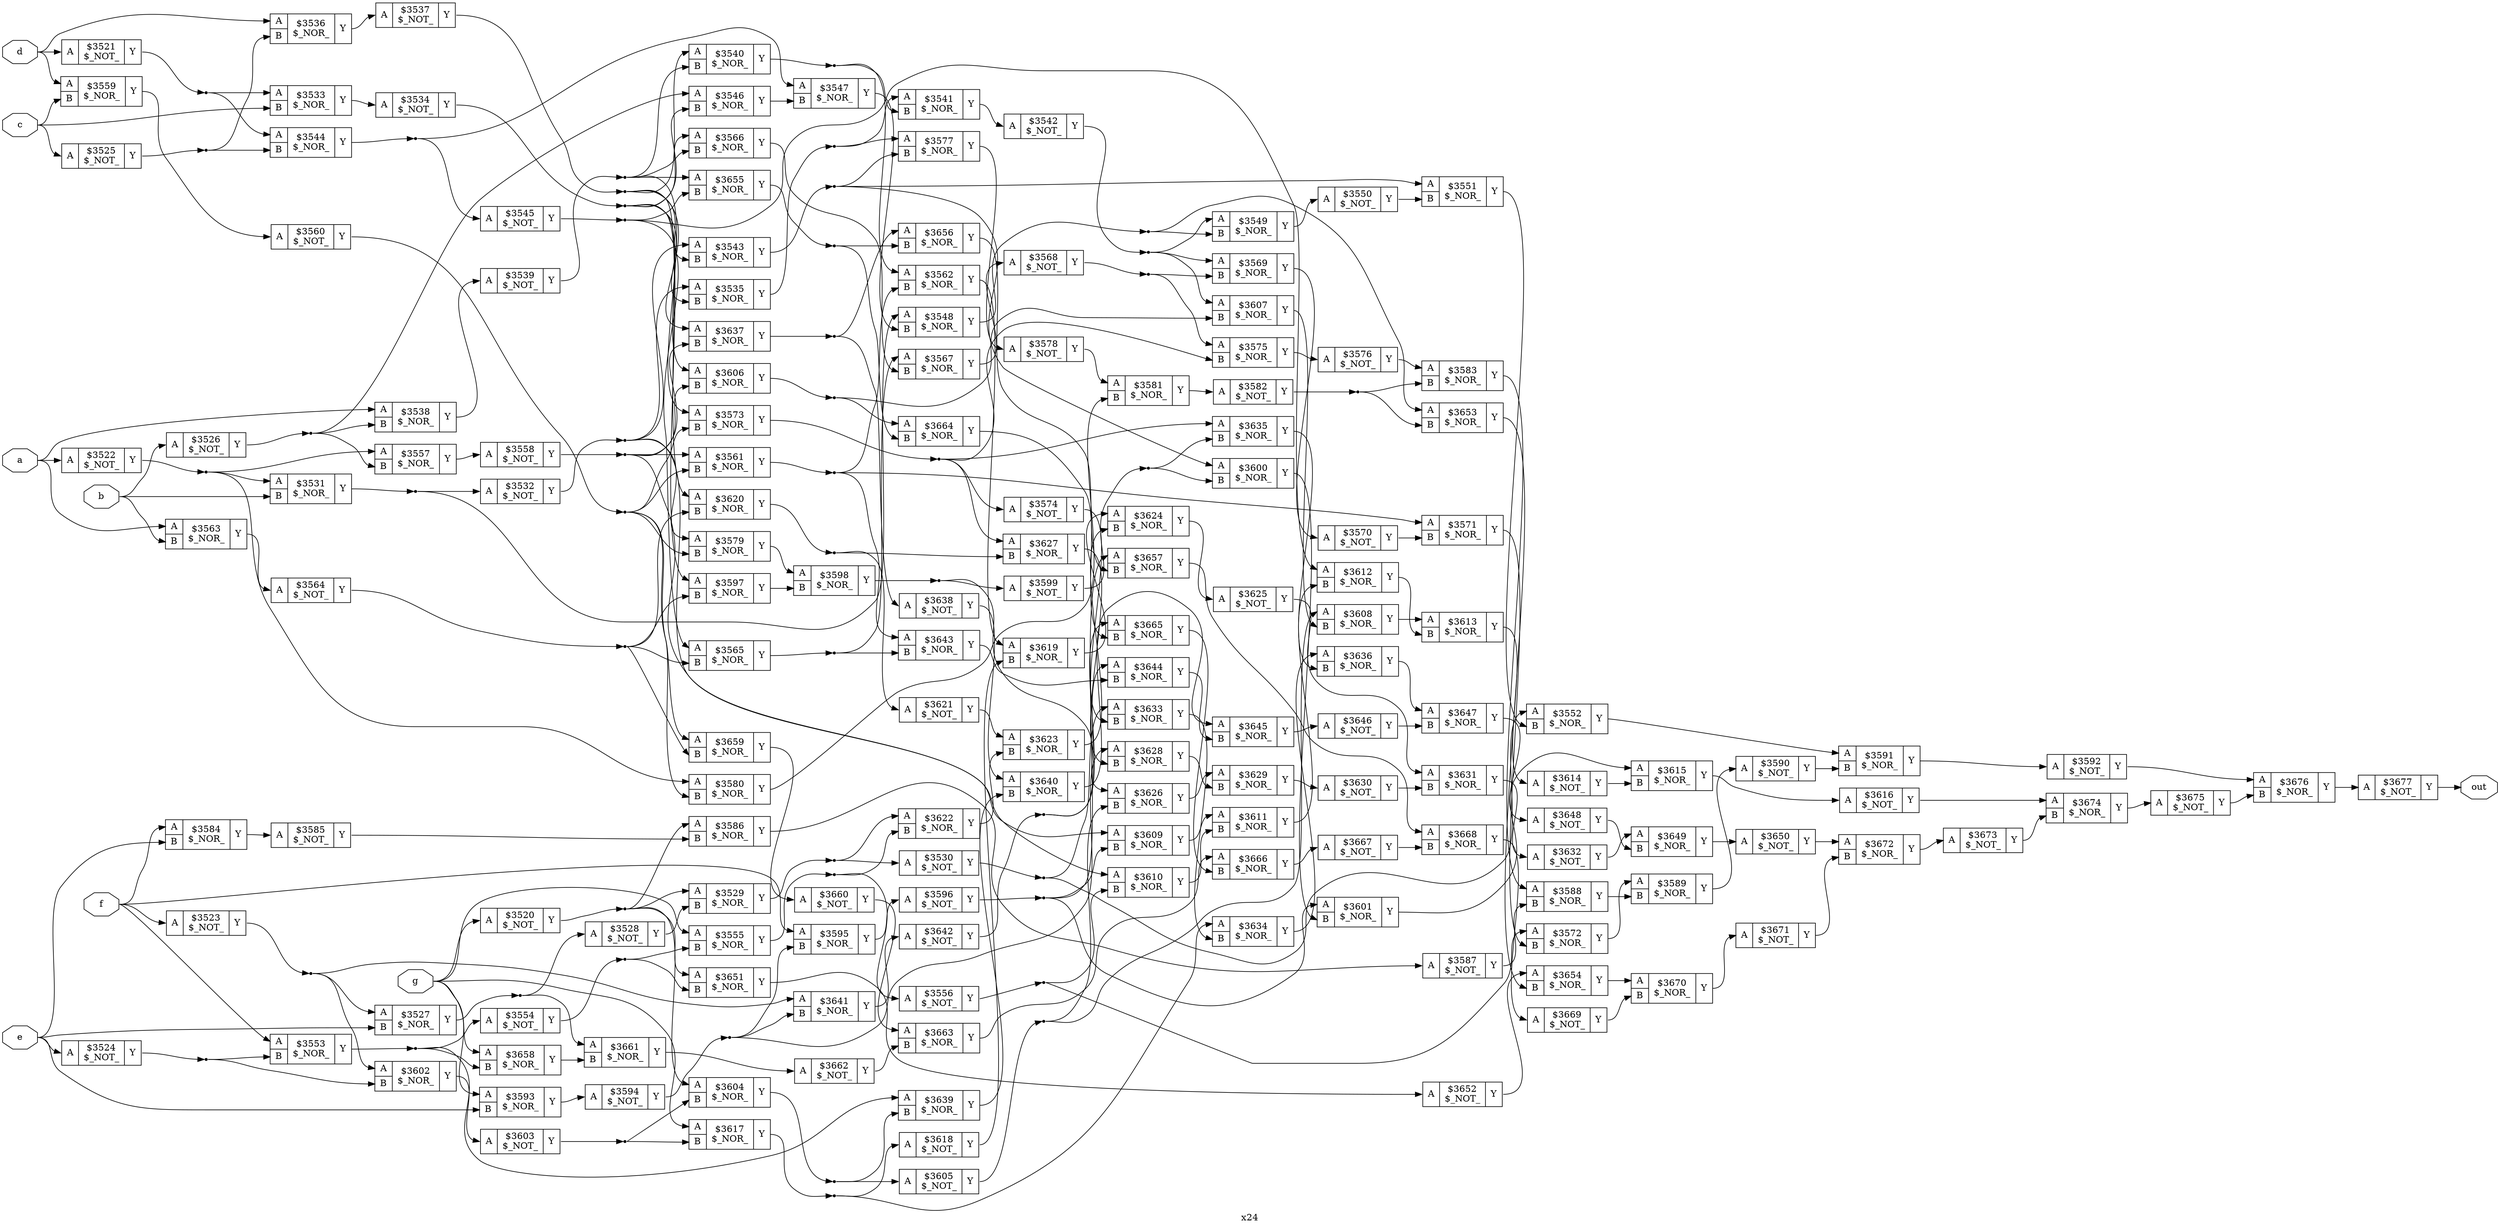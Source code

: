 digraph "x24" {
label="x24";
rankdir="LR";
remincross=true;
n158 [ shape=octagon, label="a", color="black", fontcolor="black" ];
n159 [ shape=octagon, label="b", color="black", fontcolor="black" ];
n160 [ shape=octagon, label="c", color="black", fontcolor="black" ];
n161 [ shape=octagon, label="d", color="black", fontcolor="black" ];
n162 [ shape=octagon, label="e", color="black", fontcolor="black" ];
n163 [ shape=octagon, label="f", color="black", fontcolor="black" ];
n164 [ shape=octagon, label="g", color="black", fontcolor="black" ];
n165 [ shape=octagon, label="out", color="black", fontcolor="black" ];
c168 [ shape=record, label="{{<p166> A}|$3520\n$_NOT_|{<p167> Y}}" ];
c169 [ shape=record, label="{{<p166> A}|$3521\n$_NOT_|{<p167> Y}}" ];
c170 [ shape=record, label="{{<p166> A}|$3522\n$_NOT_|{<p167> Y}}" ];
c171 [ shape=record, label="{{<p166> A}|$3523\n$_NOT_|{<p167> Y}}" ];
c172 [ shape=record, label="{{<p166> A}|$3524\n$_NOT_|{<p167> Y}}" ];
c173 [ shape=record, label="{{<p166> A}|$3525\n$_NOT_|{<p167> Y}}" ];
c174 [ shape=record, label="{{<p166> A}|$3526\n$_NOT_|{<p167> Y}}" ];
c176 [ shape=record, label="{{<p166> A|<p175> B}|$3527\n$_NOR_|{<p167> Y}}" ];
c177 [ shape=record, label="{{<p166> A}|$3528\n$_NOT_|{<p167> Y}}" ];
c178 [ shape=record, label="{{<p166> A|<p175> B}|$3529\n$_NOR_|{<p167> Y}}" ];
c179 [ shape=record, label="{{<p166> A}|$3530\n$_NOT_|{<p167> Y}}" ];
c180 [ shape=record, label="{{<p166> A|<p175> B}|$3531\n$_NOR_|{<p167> Y}}" ];
c181 [ shape=record, label="{{<p166> A}|$3532\n$_NOT_|{<p167> Y}}" ];
c182 [ shape=record, label="{{<p166> A|<p175> B}|$3533\n$_NOR_|{<p167> Y}}" ];
c183 [ shape=record, label="{{<p166> A}|$3534\n$_NOT_|{<p167> Y}}" ];
c184 [ shape=record, label="{{<p166> A|<p175> B}|$3535\n$_NOR_|{<p167> Y}}" ];
c185 [ shape=record, label="{{<p166> A|<p175> B}|$3536\n$_NOR_|{<p167> Y}}" ];
c186 [ shape=record, label="{{<p166> A}|$3537\n$_NOT_|{<p167> Y}}" ];
c187 [ shape=record, label="{{<p166> A|<p175> B}|$3538\n$_NOR_|{<p167> Y}}" ];
c188 [ shape=record, label="{{<p166> A}|$3539\n$_NOT_|{<p167> Y}}" ];
c189 [ shape=record, label="{{<p166> A|<p175> B}|$3540\n$_NOR_|{<p167> Y}}" ];
c190 [ shape=record, label="{{<p166> A|<p175> B}|$3541\n$_NOR_|{<p167> Y}}" ];
c191 [ shape=record, label="{{<p166> A}|$3542\n$_NOT_|{<p167> Y}}" ];
c192 [ shape=record, label="{{<p166> A|<p175> B}|$3543\n$_NOR_|{<p167> Y}}" ];
c193 [ shape=record, label="{{<p166> A|<p175> B}|$3544\n$_NOR_|{<p167> Y}}" ];
c194 [ shape=record, label="{{<p166> A}|$3545\n$_NOT_|{<p167> Y}}" ];
c195 [ shape=record, label="{{<p166> A|<p175> B}|$3546\n$_NOR_|{<p167> Y}}" ];
c196 [ shape=record, label="{{<p166> A|<p175> B}|$3547\n$_NOR_|{<p167> Y}}" ];
c197 [ shape=record, label="{{<p166> A|<p175> B}|$3548\n$_NOR_|{<p167> Y}}" ];
c198 [ shape=record, label="{{<p166> A|<p175> B}|$3549\n$_NOR_|{<p167> Y}}" ];
c199 [ shape=record, label="{{<p166> A}|$3550\n$_NOT_|{<p167> Y}}" ];
c200 [ shape=record, label="{{<p166> A|<p175> B}|$3551\n$_NOR_|{<p167> Y}}" ];
c201 [ shape=record, label="{{<p166> A|<p175> B}|$3552\n$_NOR_|{<p167> Y}}" ];
c202 [ shape=record, label="{{<p166> A|<p175> B}|$3553\n$_NOR_|{<p167> Y}}" ];
c203 [ shape=record, label="{{<p166> A}|$3554\n$_NOT_|{<p167> Y}}" ];
c204 [ shape=record, label="{{<p166> A|<p175> B}|$3555\n$_NOR_|{<p167> Y}}" ];
c205 [ shape=record, label="{{<p166> A}|$3556\n$_NOT_|{<p167> Y}}" ];
c206 [ shape=record, label="{{<p166> A|<p175> B}|$3557\n$_NOR_|{<p167> Y}}" ];
c207 [ shape=record, label="{{<p166> A}|$3558\n$_NOT_|{<p167> Y}}" ];
c208 [ shape=record, label="{{<p166> A|<p175> B}|$3559\n$_NOR_|{<p167> Y}}" ];
c209 [ shape=record, label="{{<p166> A}|$3560\n$_NOT_|{<p167> Y}}" ];
c210 [ shape=record, label="{{<p166> A|<p175> B}|$3561\n$_NOR_|{<p167> Y}}" ];
c211 [ shape=record, label="{{<p166> A|<p175> B}|$3562\n$_NOR_|{<p167> Y}}" ];
c212 [ shape=record, label="{{<p166> A|<p175> B}|$3563\n$_NOR_|{<p167> Y}}" ];
c213 [ shape=record, label="{{<p166> A}|$3564\n$_NOT_|{<p167> Y}}" ];
c214 [ shape=record, label="{{<p166> A|<p175> B}|$3565\n$_NOR_|{<p167> Y}}" ];
c215 [ shape=record, label="{{<p166> A|<p175> B}|$3566\n$_NOR_|{<p167> Y}}" ];
c216 [ shape=record, label="{{<p166> A|<p175> B}|$3567\n$_NOR_|{<p167> Y}}" ];
c217 [ shape=record, label="{{<p166> A}|$3568\n$_NOT_|{<p167> Y}}" ];
c218 [ shape=record, label="{{<p166> A|<p175> B}|$3569\n$_NOR_|{<p167> Y}}" ];
c219 [ shape=record, label="{{<p166> A}|$3570\n$_NOT_|{<p167> Y}}" ];
c220 [ shape=record, label="{{<p166> A|<p175> B}|$3571\n$_NOR_|{<p167> Y}}" ];
c221 [ shape=record, label="{{<p166> A|<p175> B}|$3572\n$_NOR_|{<p167> Y}}" ];
c222 [ shape=record, label="{{<p166> A|<p175> B}|$3573\n$_NOR_|{<p167> Y}}" ];
c223 [ shape=record, label="{{<p166> A}|$3574\n$_NOT_|{<p167> Y}}" ];
c224 [ shape=record, label="{{<p166> A|<p175> B}|$3575\n$_NOR_|{<p167> Y}}" ];
c225 [ shape=record, label="{{<p166> A}|$3576\n$_NOT_|{<p167> Y}}" ];
c226 [ shape=record, label="{{<p166> A|<p175> B}|$3577\n$_NOR_|{<p167> Y}}" ];
c227 [ shape=record, label="{{<p166> A}|$3578\n$_NOT_|{<p167> Y}}" ];
c228 [ shape=record, label="{{<p166> A|<p175> B}|$3579\n$_NOR_|{<p167> Y}}" ];
c229 [ shape=record, label="{{<p166> A|<p175> B}|$3580\n$_NOR_|{<p167> Y}}" ];
c230 [ shape=record, label="{{<p166> A|<p175> B}|$3581\n$_NOR_|{<p167> Y}}" ];
c231 [ shape=record, label="{{<p166> A}|$3582\n$_NOT_|{<p167> Y}}" ];
c232 [ shape=record, label="{{<p166> A|<p175> B}|$3583\n$_NOR_|{<p167> Y}}" ];
c233 [ shape=record, label="{{<p166> A|<p175> B}|$3584\n$_NOR_|{<p167> Y}}" ];
c234 [ shape=record, label="{{<p166> A}|$3585\n$_NOT_|{<p167> Y}}" ];
c235 [ shape=record, label="{{<p166> A|<p175> B}|$3586\n$_NOR_|{<p167> Y}}" ];
c236 [ shape=record, label="{{<p166> A}|$3587\n$_NOT_|{<p167> Y}}" ];
c237 [ shape=record, label="{{<p166> A|<p175> B}|$3588\n$_NOR_|{<p167> Y}}" ];
c238 [ shape=record, label="{{<p166> A|<p175> B}|$3589\n$_NOR_|{<p167> Y}}" ];
c239 [ shape=record, label="{{<p166> A}|$3590\n$_NOT_|{<p167> Y}}" ];
c240 [ shape=record, label="{{<p166> A|<p175> B}|$3591\n$_NOR_|{<p167> Y}}" ];
c241 [ shape=record, label="{{<p166> A}|$3592\n$_NOT_|{<p167> Y}}" ];
c242 [ shape=record, label="{{<p166> A|<p175> B}|$3593\n$_NOR_|{<p167> Y}}" ];
c243 [ shape=record, label="{{<p166> A}|$3594\n$_NOT_|{<p167> Y}}" ];
c244 [ shape=record, label="{{<p166> A|<p175> B}|$3595\n$_NOR_|{<p167> Y}}" ];
c245 [ shape=record, label="{{<p166> A}|$3596\n$_NOT_|{<p167> Y}}" ];
c246 [ shape=record, label="{{<p166> A|<p175> B}|$3597\n$_NOR_|{<p167> Y}}" ];
c247 [ shape=record, label="{{<p166> A|<p175> B}|$3598\n$_NOR_|{<p167> Y}}" ];
c248 [ shape=record, label="{{<p166> A}|$3599\n$_NOT_|{<p167> Y}}" ];
c249 [ shape=record, label="{{<p166> A|<p175> B}|$3600\n$_NOR_|{<p167> Y}}" ];
c250 [ shape=record, label="{{<p166> A|<p175> B}|$3601\n$_NOR_|{<p167> Y}}" ];
c251 [ shape=record, label="{{<p166> A|<p175> B}|$3602\n$_NOR_|{<p167> Y}}" ];
c252 [ shape=record, label="{{<p166> A}|$3603\n$_NOT_|{<p167> Y}}" ];
c253 [ shape=record, label="{{<p166> A|<p175> B}|$3604\n$_NOR_|{<p167> Y}}" ];
c254 [ shape=record, label="{{<p166> A}|$3605\n$_NOT_|{<p167> Y}}" ];
c255 [ shape=record, label="{{<p166> A|<p175> B}|$3606\n$_NOR_|{<p167> Y}}" ];
c256 [ shape=record, label="{{<p166> A|<p175> B}|$3607\n$_NOR_|{<p167> Y}}" ];
c257 [ shape=record, label="{{<p166> A|<p175> B}|$3608\n$_NOR_|{<p167> Y}}" ];
c258 [ shape=record, label="{{<p166> A|<p175> B}|$3609\n$_NOR_|{<p167> Y}}" ];
c259 [ shape=record, label="{{<p166> A|<p175> B}|$3610\n$_NOR_|{<p167> Y}}" ];
c260 [ shape=record, label="{{<p166> A|<p175> B}|$3611\n$_NOR_|{<p167> Y}}" ];
c261 [ shape=record, label="{{<p166> A|<p175> B}|$3612\n$_NOR_|{<p167> Y}}" ];
c262 [ shape=record, label="{{<p166> A|<p175> B}|$3613\n$_NOR_|{<p167> Y}}" ];
c263 [ shape=record, label="{{<p166> A}|$3614\n$_NOT_|{<p167> Y}}" ];
c264 [ shape=record, label="{{<p166> A|<p175> B}|$3615\n$_NOR_|{<p167> Y}}" ];
c265 [ shape=record, label="{{<p166> A}|$3616\n$_NOT_|{<p167> Y}}" ];
c266 [ shape=record, label="{{<p166> A|<p175> B}|$3617\n$_NOR_|{<p167> Y}}" ];
c267 [ shape=record, label="{{<p166> A}|$3618\n$_NOT_|{<p167> Y}}" ];
c268 [ shape=record, label="{{<p166> A|<p175> B}|$3619\n$_NOR_|{<p167> Y}}" ];
c269 [ shape=record, label="{{<p166> A|<p175> B}|$3620\n$_NOR_|{<p167> Y}}" ];
c270 [ shape=record, label="{{<p166> A}|$3621\n$_NOT_|{<p167> Y}}" ];
c271 [ shape=record, label="{{<p166> A|<p175> B}|$3622\n$_NOR_|{<p167> Y}}" ];
c272 [ shape=record, label="{{<p166> A|<p175> B}|$3623\n$_NOR_|{<p167> Y}}" ];
c273 [ shape=record, label="{{<p166> A|<p175> B}|$3624\n$_NOR_|{<p167> Y}}" ];
c274 [ shape=record, label="{{<p166> A}|$3625\n$_NOT_|{<p167> Y}}" ];
c275 [ shape=record, label="{{<p166> A|<p175> B}|$3626\n$_NOR_|{<p167> Y}}" ];
c276 [ shape=record, label="{{<p166> A|<p175> B}|$3627\n$_NOR_|{<p167> Y}}" ];
c277 [ shape=record, label="{{<p166> A|<p175> B}|$3628\n$_NOR_|{<p167> Y}}" ];
c278 [ shape=record, label="{{<p166> A|<p175> B}|$3629\n$_NOR_|{<p167> Y}}" ];
c279 [ shape=record, label="{{<p166> A}|$3630\n$_NOT_|{<p167> Y}}" ];
c280 [ shape=record, label="{{<p166> A|<p175> B}|$3631\n$_NOR_|{<p167> Y}}" ];
c281 [ shape=record, label="{{<p166> A}|$3632\n$_NOT_|{<p167> Y}}" ];
c282 [ shape=record, label="{{<p166> A|<p175> B}|$3633\n$_NOR_|{<p167> Y}}" ];
c283 [ shape=record, label="{{<p166> A|<p175> B}|$3634\n$_NOR_|{<p167> Y}}" ];
c284 [ shape=record, label="{{<p166> A|<p175> B}|$3635\n$_NOR_|{<p167> Y}}" ];
c285 [ shape=record, label="{{<p166> A|<p175> B}|$3636\n$_NOR_|{<p167> Y}}" ];
c286 [ shape=record, label="{{<p166> A|<p175> B}|$3637\n$_NOR_|{<p167> Y}}" ];
c287 [ shape=record, label="{{<p166> A}|$3638\n$_NOT_|{<p167> Y}}" ];
c288 [ shape=record, label="{{<p166> A|<p175> B}|$3639\n$_NOR_|{<p167> Y}}" ];
c289 [ shape=record, label="{{<p166> A|<p175> B}|$3640\n$_NOR_|{<p167> Y}}" ];
c290 [ shape=record, label="{{<p166> A|<p175> B}|$3641\n$_NOR_|{<p167> Y}}" ];
c291 [ shape=record, label="{{<p166> A}|$3642\n$_NOT_|{<p167> Y}}" ];
c292 [ shape=record, label="{{<p166> A|<p175> B}|$3643\n$_NOR_|{<p167> Y}}" ];
c293 [ shape=record, label="{{<p166> A|<p175> B}|$3644\n$_NOR_|{<p167> Y}}" ];
c294 [ shape=record, label="{{<p166> A|<p175> B}|$3645\n$_NOR_|{<p167> Y}}" ];
c295 [ shape=record, label="{{<p166> A}|$3646\n$_NOT_|{<p167> Y}}" ];
c296 [ shape=record, label="{{<p166> A|<p175> B}|$3647\n$_NOR_|{<p167> Y}}" ];
c297 [ shape=record, label="{{<p166> A}|$3648\n$_NOT_|{<p167> Y}}" ];
c298 [ shape=record, label="{{<p166> A|<p175> B}|$3649\n$_NOR_|{<p167> Y}}" ];
c299 [ shape=record, label="{{<p166> A}|$3650\n$_NOT_|{<p167> Y}}" ];
c300 [ shape=record, label="{{<p166> A|<p175> B}|$3651\n$_NOR_|{<p167> Y}}" ];
c301 [ shape=record, label="{{<p166> A}|$3652\n$_NOT_|{<p167> Y}}" ];
c302 [ shape=record, label="{{<p166> A|<p175> B}|$3653\n$_NOR_|{<p167> Y}}" ];
c303 [ shape=record, label="{{<p166> A|<p175> B}|$3654\n$_NOR_|{<p167> Y}}" ];
c304 [ shape=record, label="{{<p166> A|<p175> B}|$3655\n$_NOR_|{<p167> Y}}" ];
c305 [ shape=record, label="{{<p166> A|<p175> B}|$3656\n$_NOR_|{<p167> Y}}" ];
c306 [ shape=record, label="{{<p166> A|<p175> B}|$3657\n$_NOR_|{<p167> Y}}" ];
c307 [ shape=record, label="{{<p166> A|<p175> B}|$3658\n$_NOR_|{<p167> Y}}" ];
c308 [ shape=record, label="{{<p166> A|<p175> B}|$3659\n$_NOR_|{<p167> Y}}" ];
c309 [ shape=record, label="{{<p166> A}|$3660\n$_NOT_|{<p167> Y}}" ];
c310 [ shape=record, label="{{<p166> A|<p175> B}|$3661\n$_NOR_|{<p167> Y}}" ];
c311 [ shape=record, label="{{<p166> A}|$3662\n$_NOT_|{<p167> Y}}" ];
c312 [ shape=record, label="{{<p166> A|<p175> B}|$3663\n$_NOR_|{<p167> Y}}" ];
c313 [ shape=record, label="{{<p166> A|<p175> B}|$3664\n$_NOR_|{<p167> Y}}" ];
c314 [ shape=record, label="{{<p166> A|<p175> B}|$3665\n$_NOR_|{<p167> Y}}" ];
c315 [ shape=record, label="{{<p166> A|<p175> B}|$3666\n$_NOR_|{<p167> Y}}" ];
c316 [ shape=record, label="{{<p166> A}|$3667\n$_NOT_|{<p167> Y}}" ];
c317 [ shape=record, label="{{<p166> A|<p175> B}|$3668\n$_NOR_|{<p167> Y}}" ];
c318 [ shape=record, label="{{<p166> A}|$3669\n$_NOT_|{<p167> Y}}" ];
c319 [ shape=record, label="{{<p166> A|<p175> B}|$3670\n$_NOR_|{<p167> Y}}" ];
c320 [ shape=record, label="{{<p166> A}|$3671\n$_NOT_|{<p167> Y}}" ];
c321 [ shape=record, label="{{<p166> A|<p175> B}|$3672\n$_NOR_|{<p167> Y}}" ];
c322 [ shape=record, label="{{<p166> A}|$3673\n$_NOT_|{<p167> Y}}" ];
c323 [ shape=record, label="{{<p166> A|<p175> B}|$3674\n$_NOR_|{<p167> Y}}" ];
c324 [ shape=record, label="{{<p166> A}|$3675\n$_NOT_|{<p167> Y}}" ];
c325 [ shape=record, label="{{<p166> A|<p175> B}|$3676\n$_NOR_|{<p167> Y}}" ];
c326 [ shape=record, label="{{<p166> A}|$3677\n$_NOT_|{<p167> Y}}" ];
c260:p167:e -> c261:p175:w [color="black", label=""];
n10 [ shape=point ];
c269:p167:e -> n10:w [color="black", label=""];
n10:e -> c270:p166:w [color="black", label=""];
n10:e -> c276:p175:w [color="black", label=""];
n100 [ shape=point ];
c203:p167:e -> n100:w [color="black", label=""];
n100:e -> c204:p175:w [color="black", label=""];
n100:e -> c300:p175:w [color="black", label=""];
n101 [ shape=point ];
c204:p167:e -> n101:w [color="black", label=""];
n101:e -> c205:p166:w [color="black", label=""];
n101:e -> c271:p175:w [color="black", label=""];
n102 [ shape=point ];
c205:p167:e -> n102:w [color="black", label=""];
n102:e -> c221:p166:w [color="black", label=""];
n102:e -> c259:p175:w [color="black", label=""];
c206:p167:e -> c207:p166:w [color="black", label=""];
n104 [ shape=point ];
c207:p167:e -> n104:w [color="black", label=""];
n104:e -> c210:p166:w [color="black", label=""];
n104:e -> c255:p175:w [color="black", label=""];
n104:e -> c258:p166:w [color="black", label=""];
n104:e -> c286:p175:w [color="black", label=""];
c208:p167:e -> c209:p166:w [color="black", label=""];
n106 [ shape=point ];
c209:p167:e -> n106:w [color="black", label=""];
n106:e -> c210:p175:w [color="black", label=""];
n106:e -> c222:p175:w [color="black", label=""];
n106:e -> c228:p175:w [color="black", label=""];
n106:e -> c229:p175:w [color="black", label=""];
n106:e -> c308:p166:w [color="black", label=""];
n107 [ shape=point ];
c210:p167:e -> n107:w [color="black", label=""];
n107:e -> c211:p175:w [color="black", label=""];
n107:e -> c220:p166:w [color="black", label=""];
n107:e -> c292:p166:w [color="black", label=""];
c211:p167:e -> c268:p166:w [color="black", label=""];
c212:p167:e -> c213:p166:w [color="black", label=""];
n11 [ shape=point ];
c169:p167:e -> n11:w [color="black", label=""];
n11:e -> c182:p166:w [color="black", label=""];
n11:e -> c193:p166:w [color="black", label=""];
n110 [ shape=point ];
c213:p167:e -> n110:w [color="black", label=""];
n110:e -> c214:p175:w [color="black", label=""];
n110:e -> c246:p175:w [color="black", label=""];
n110:e -> c269:p175:w [color="black", label=""];
n110:e -> c308:p175:w [color="black", label=""];
n111 [ shape=point ];
c214:p167:e -> n111:w [color="black", label=""];
n111:e -> c216:p166:w [color="black", label=""];
n111:e -> c292:p175:w [color="black", label=""];
c215:p167:e -> c216:p175:w [color="black", label=""];
c216:p167:e -> c217:p166:w [color="black", label=""];
n114 [ shape=point ];
c217:p167:e -> n114:w [color="black", label=""];
n114:e -> c218:p175:w [color="black", label=""];
n114:e -> c224:p166:w [color="black", label=""];
c218:p167:e -> c219:p166:w [color="black", label=""];
c219:p167:e -> c220:p175:w [color="black", label=""];
c220:p167:e -> c221:p175:w [color="black", label=""];
c221:p167:e -> c238:p166:w [color="black", label=""];
n119 [ shape=point ];
c222:p167:e -> n119:w [color="black", label=""];
n119:e -> c223:p166:w [color="black", label=""];
n119:e -> c224:p175:w [color="black", label=""];
n119:e -> c276:p166:w [color="black", label=""];
n119:e -> c284:p166:w [color="black", label=""];
c270:p167:e -> c272:p166:w [color="black", label=""];
c223:p167:e -> c282:p175:w [color="black", label=""];
c224:p167:e -> c225:p166:w [color="black", label=""];
c225:p167:e -> c232:p166:w [color="black", label=""];
c226:p167:e -> c227:p166:w [color="black", label=""];
c227:p167:e -> c230:p166:w [color="black", label=""];
c228:p167:e -> c247:p166:w [color="black", label=""];
c229:p167:e -> c230:p175:w [color="black", label=""];
c230:p167:e -> c231:p166:w [color="black", label=""];
n128 [ shape=point ];
c231:p167:e -> n128:w [color="black", label=""];
n128:e -> c232:p175:w [color="black", label=""];
n128:e -> c302:p175:w [color="black", label=""];
c232:p167:e -> c237:p166:w [color="black", label=""];
c271:p167:e -> c272:p175:w [color="black", label=""];
c233:p167:e -> c234:p166:w [color="black", label=""];
c234:p167:e -> c235:p175:w [color="black", label=""];
c235:p167:e -> c236:p166:w [color="black", label=""];
c236:p167:e -> c237:p175:w [color="black", label=""];
c237:p167:e -> c238:p175:w [color="black", label=""];
c238:p167:e -> c239:p166:w [color="black", label=""];
c239:p167:e -> c240:p175:w [color="black", label=""];
c240:p167:e -> c241:p166:w [color="black", label=""];
c241:p167:e -> c325:p166:w [color="black", label=""];
c242:p167:e -> c243:p166:w [color="black", label=""];
c272:p167:e -> c273:p175:w [color="black", label=""];
n140 [ shape=point ];
c243:p167:e -> n140:w [color="black", label=""];
n140:e -> c244:p175:w [color="black", label=""];
n140:e -> c277:p166:w [color="black", label=""];
n140:e -> c290:p175:w [color="black", label=""];
c244:p167:e -> c245:p166:w [color="black", label=""];
n142 [ shape=point ];
c245:p167:e -> n142:w [color="black", label=""];
n142:e -> c250:p166:w [color="black", label=""];
n142:e -> c258:p175:w [color="black", label=""];
n142:e -> c306:p166:w [color="black", label=""];
c246:p167:e -> c247:p175:w [color="black", label=""];
n144 [ shape=point ];
c247:p167:e -> n144:w [color="black", label=""];
n144:e -> c248:p166:w [color="black", label=""];
n144:e -> c275:p166:w [color="black", label=""];
n145 [ shape=point ];
c248:p167:e -> n145:w [color="black", label=""];
n145:e -> c249:p175:w [color="black", label=""];
n145:e -> c284:p175:w [color="black", label=""];
c249:p167:e -> c250:p175:w [color="black", label=""];
c250:p167:e -> c264:p166:w [color="black", label=""];
c251:p167:e -> c252:p166:w [color="black", label=""];
n149 [ shape=point ];
c252:p167:e -> n149:w [color="black", label=""];
n149:e -> c253:p175:w [color="black", label=""];
n149:e -> c266:p175:w [color="black", label=""];
c273:p167:e -> c274:p166:w [color="black", label=""];
n150 [ shape=point ];
c253:p167:e -> n150:w [color="black", label=""];
n150:e -> c254:p166:w [color="black", label=""];
n150:e -> c288:p175:w [color="black", label=""];
n151 [ shape=point ];
c254:p167:e -> n151:w [color="black", label=""];
n151:e -> c257:p166:w [color="black", label=""];
n151:e -> c275:p175:w [color="black", label=""];
n152 [ shape=point ];
c255:p167:e -> n152:w [color="black", label=""];
n152:e -> c256:p175:w [color="black", label=""];
n152:e -> c313:p166:w [color="black", label=""];
c256:p167:e -> c257:p175:w [color="black", label=""];
c257:p167:e -> c262:p166:w [color="black", label=""];
c258:p167:e -> c260:p166:w [color="black", label=""];
c259:p167:e -> c260:p175:w [color="black", label=""];
n157 [ shape=point ];
c168:p167:e -> n157:w [color="black", label=""];
n157:e -> c178:p166:w [color="black", label=""];
n157:e -> c235:p166:w [color="black", label=""];
n157:e -> c253:p166:w [color="black", label=""];
n157:e -> c300:p166:w [color="black", label=""];
n158:e -> c170:p166:w [color="black", label=""];
n158:e -> c187:p166:w [color="black", label=""];
n158:e -> c212:p166:w [color="black", label=""];
n159:e -> c174:p166:w [color="black", label=""];
n159:e -> c180:p175:w [color="black", label=""];
n159:e -> c212:p175:w [color="black", label=""];
c274:p167:e -> c280:p166:w [color="black", label=""];
n160:e -> c173:p166:w [color="black", label=""];
n160:e -> c182:p175:w [color="black", label=""];
n160:e -> c208:p175:w [color="black", label=""];
n161:e -> c169:p166:w [color="black", label=""];
n161:e -> c185:p166:w [color="black", label=""];
n161:e -> c208:p166:w [color="black", label=""];
n162:e -> c172:p166:w [color="black", label=""];
n162:e -> c176:p175:w [color="black", label=""];
n162:e -> c233:p175:w [color="black", label=""];
n162:e -> c242:p175:w [color="black", label=""];
n163:e -> c171:p166:w [color="black", label=""];
n163:e -> c202:p166:w [color="black", label=""];
n163:e -> c233:p166:w [color="black", label=""];
n163:e -> c244:p166:w [color="black", label=""];
n164:e -> c168:p166:w [color="black", label=""];
n164:e -> c204:p166:w [color="black", label=""];
n164:e -> c242:p166:w [color="black", label=""];
n164:e -> c266:p166:w [color="black", label=""];
n164:e -> c307:p166:w [color="black", label=""];
c326:p167:e -> n165:w [color="black", label=""];
c275:p167:e -> c278:p166:w [color="black", label=""];
c276:p167:e -> c277:p175:w [color="black", label=""];
c277:p167:e -> c278:p175:w [color="black", label=""];
c261:p167:e -> c262:p175:w [color="black", label=""];
c278:p167:e -> c279:p166:w [color="black", label=""];
c279:p167:e -> c280:p175:w [color="black", label=""];
n22 [ shape=point ];
c170:p167:e -> n22:w [color="black", label=""];
n22:e -> c180:p166:w [color="black", label=""];
n22:e -> c206:p166:w [color="black", label=""];
n22:e -> c229:p166:w [color="black", label=""];
c280:p167:e -> c281:p166:w [color="black", label=""];
c281:p167:e -> c298:p166:w [color="black", label=""];
c282:p167:e -> c283:p175:w [color="black", label=""];
c283:p167:e -> c285:p166:w [color="black", label=""];
c284:p167:e -> c285:p175:w [color="black", label=""];
c285:p167:e -> c296:p166:w [color="black", label=""];
n29 [ shape=point ];
c286:p167:e -> n29:w [color="black", label=""];
n29:e -> c287:p166:w [color="black", label=""];
n29:e -> c305:p166:w [color="black", label=""];
c262:p167:e -> c263:p166:w [color="black", label=""];
c287:p167:e -> c289:p166:w [color="black", label=""];
c288:p167:e -> c289:p175:w [color="black", label=""];
c289:p167:e -> c294:p166:w [color="black", label=""];
n33 [ shape=point ];
c171:p167:e -> n33:w [color="black", label=""];
n33:e -> c176:p166:w [color="black", label=""];
n33:e -> c251:p166:w [color="black", label=""];
n33:e -> c290:p166:w [color="black", label=""];
c290:p167:e -> c291:p166:w [color="black", label=""];
n35 [ shape=point ];
c291:p167:e -> n35:w [color="black", label=""];
n35:e -> c293:p166:w [color="black", label=""];
n35:e -> c314:p166:w [color="black", label=""];
c292:p167:e -> c293:p175:w [color="black", label=""];
c293:p167:e -> c294:p175:w [color="black", label=""];
c294:p167:e -> c295:p166:w [color="black", label=""];
c295:p167:e -> c296:p175:w [color="black", label=""];
c263:p167:e -> c264:p175:w [color="black", label=""];
c296:p167:e -> c297:p166:w [color="black", label=""];
c297:p167:e -> c298:p175:w [color="black", label=""];
c298:p167:e -> c299:p166:w [color="black", label=""];
c299:p167:e -> c321:p166:w [color="black", label=""];
n44 [ shape=point ];
c172:p167:e -> n44:w [color="black", label=""];
n44:e -> c202:p175:w [color="black", label=""];
n44:e -> c251:p175:w [color="black", label=""];
c300:p167:e -> c301:p166:w [color="black", label=""];
c301:p167:e -> c303:p166:w [color="black", label=""];
c302:p167:e -> c303:p175:w [color="black", label=""];
c303:p167:e -> c319:p166:w [color="black", label=""];
n49 [ shape=point ];
c304:p167:e -> n49:w [color="black", label=""];
n49:e -> c305:p175:w [color="black", label=""];
n49:e -> c313:p175:w [color="black", label=""];
c264:p167:e -> c265:p166:w [color="black", label=""];
c305:p167:e -> c306:p175:w [color="black", label=""];
c306:p167:e -> c317:p166:w [color="black", label=""];
c307:p167:e -> c310:p175:w [color="black", label=""];
c308:p167:e -> c309:p166:w [color="black", label=""];
c309:p167:e -> c312:p166:w [color="black", label=""];
n55 [ shape=point ];
c173:p167:e -> n55:w [color="black", label=""];
n55:e -> c185:p175:w [color="black", label=""];
n55:e -> c193:p175:w [color="black", label=""];
c310:p167:e -> c311:p166:w [color="black", label=""];
c311:p167:e -> c312:p175:w [color="black", label=""];
c312:p167:e -> c315:p166:w [color="black", label=""];
c313:p167:e -> c314:p175:w [color="black", label=""];
c265:p167:e -> c323:p166:w [color="black", label=""];
c314:p167:e -> c315:p175:w [color="black", label=""];
c315:p167:e -> c316:p166:w [color="black", label=""];
c316:p167:e -> c317:p175:w [color="black", label=""];
c317:p167:e -> c318:p166:w [color="black", label=""];
c318:p167:e -> c319:p175:w [color="black", label=""];
c319:p167:e -> c320:p166:w [color="black", label=""];
n66 [ shape=point ];
c174:p167:e -> n66:w [color="black", label=""];
n66:e -> c187:p175:w [color="black", label=""];
n66:e -> c195:p166:w [color="black", label=""];
n66:e -> c206:p175:w [color="black", label=""];
c320:p167:e -> c321:p175:w [color="black", label=""];
c321:p167:e -> c322:p166:w [color="black", label=""];
c322:p167:e -> c323:p175:w [color="black", label=""];
n7 [ shape=point ];
c266:p167:e -> n7:w [color="black", label=""];
n7:e -> c267:p166:w [color="black", label=""];
n7:e -> c283:p166:w [color="black", label=""];
c323:p167:e -> c324:p166:w [color="black", label=""];
c324:p167:e -> c325:p175:w [color="black", label=""];
c325:p167:e -> c326:p166:w [color="black", label=""];
n73 [ shape=point ];
c176:p167:e -> n73:w [color="black", label=""];
n73:e -> c177:p166:w [color="black", label=""];
n73:e -> c310:p166:w [color="black", label=""];
c177:p167:e -> c178:p175:w [color="black", label=""];
n75 [ shape=point ];
c178:p167:e -> n75:w [color="black", label=""];
n75:e -> c179:p166:w [color="black", label=""];
n75:e -> c271:p166:w [color="black", label=""];
n76 [ shape=point ];
c179:p167:e -> n76:w [color="black", label=""];
n76:e -> c201:p166:w [color="black", label=""];
n76:e -> c282:p166:w [color="black", label=""];
n77 [ shape=point ];
c180:p167:e -> n77:w [color="black", label=""];
n77:e -> c181:p166:w [color="black", label=""];
n77:e -> c197:p166:w [color="black", label=""];
n78 [ shape=point ];
c181:p167:e -> n78:w [color="black", label=""];
n78:e -> c184:p166:w [color="black", label=""];
n78:e -> c192:p166:w [color="black", label=""];
n78:e -> c228:p166:w [color="black", label=""];
n78:e -> c259:p166:w [color="black", label=""];
c182:p167:e -> c183:p166:w [color="black", label=""];
c267:p167:e -> c268:p175:w [color="black", label=""];
n80 [ shape=point ];
c183:p167:e -> n80:w [color="black", label=""];
n80:e -> c184:p175:w [color="black", label=""];
n80:e -> c195:p175:w [color="black", label=""];
n80:e -> c215:p166:w [color="black", label=""];
n80:e -> c246:p166:w [color="black", label=""];
n80:e -> c255:p166:w [color="black", label=""];
n81 [ shape=point ];
c184:p167:e -> n81:w [color="black", label=""];
n81:e -> c190:p166:w [color="black", label=""];
n81:e -> c226:p166:w [color="black", label=""];
c185:p167:e -> c186:p166:w [color="black", label=""];
n83 [ shape=point ];
c186:p167:e -> n83:w [color="black", label=""];
n83:e -> c189:p166:w [color="black", label=""];
n83:e -> c192:p175:w [color="black", label=""];
n83:e -> c269:p166:w [color="black", label=""];
n83:e -> c286:p166:w [color="black", label=""];
c187:p167:e -> c188:p166:w [color="black", label=""];
n85 [ shape=point ];
c188:p167:e -> n85:w [color="black", label=""];
n85:e -> c189:p175:w [color="black", label=""];
n85:e -> c215:p175:w [color="black", label=""];
n85:e -> c222:p166:w [color="black", label=""];
n85:e -> c304:p166:w [color="black", label=""];
n86 [ shape=point ];
c189:p167:e -> n86:w [color="black", label=""];
n86:e -> c190:p175:w [color="black", label=""];
n86:e -> c211:p166:w [color="black", label=""];
c190:p167:e -> c191:p166:w [color="black", label=""];
n88 [ shape=point ];
c191:p167:e -> n88:w [color="black", label=""];
n88:e -> c198:p166:w [color="black", label=""];
n88:e -> c218:p166:w [color="black", label=""];
n88:e -> c256:p166:w [color="black", label=""];
n89 [ shape=point ];
c192:p167:e -> n89:w [color="black", label=""];
n89:e -> c200:p166:w [color="black", label=""];
n89:e -> c226:p175:w [color="black", label=""];
n89:e -> c249:p166:w [color="black", label=""];
c268:p167:e -> c273:p166:w [color="black", label=""];
n90 [ shape=point ];
c193:p167:e -> n90:w [color="black", label=""];
n90:e -> c194:p166:w [color="black", label=""];
n90:e -> c196:p166:w [color="black", label=""];
n91 [ shape=point ];
c194:p167:e -> n91:w [color="black", label=""];
n91:e -> c214:p166:w [color="black", label=""];
n91:e -> c261:p166:w [color="black", label=""];
n91:e -> c304:p175:w [color="black", label=""];
c195:p167:e -> c196:p175:w [color="black", label=""];
c196:p167:e -> c197:p175:w [color="black", label=""];
n94 [ shape=point ];
c197:p167:e -> n94:w [color="black", label=""];
n94:e -> c198:p175:w [color="black", label=""];
n94:e -> c302:p166:w [color="black", label=""];
c198:p167:e -> c199:p166:w [color="black", label=""];
c199:p167:e -> c200:p175:w [color="black", label=""];
c200:p167:e -> c201:p175:w [color="black", label=""];
c201:p167:e -> c240:p166:w [color="black", label=""];
n99 [ shape=point ];
c202:p167:e -> n99:w [color="black", label=""];
n99:e -> c203:p166:w [color="black", label=""];
n99:e -> c288:p166:w [color="black", label=""];
n99:e -> c307:p175:w [color="black", label=""];
}
